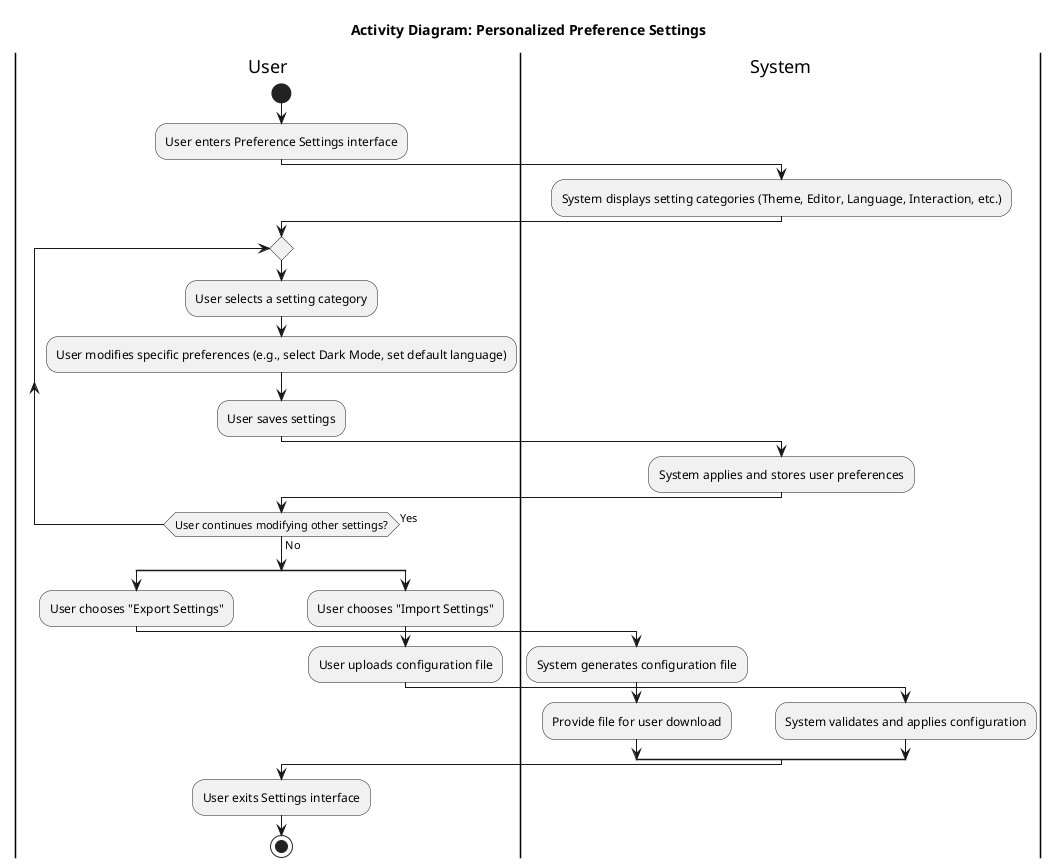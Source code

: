 @startuml
title Activity Diagram: Personalized Preference Settings

|User|
start
:User enters Preference Settings interface;

|System|
:System displays setting categories (Theme, Editor, Language, Interaction, etc.);

|User|
repeat
  :User selects a setting category;
  :User modifies specific preferences (e.g., select Dark Mode, set default language);
  :User saves settings;
  
  |System|
  :System applies and stores user preferences;
  
  |User|
repeat while (User continues modifying other settings?) is (Yes) not (No)
split
 :User chooses "Export Settings";
 
 |System|
 :System generates configuration file;
 :Provide file for user download;
 
|User|
split again
 :User chooses "Import Settings";
 :User uploads configuration file;
 
 |System|
 :System validates and applies configuration;
endsplit

|User|
:User exits Settings interface;
stop

@enduml